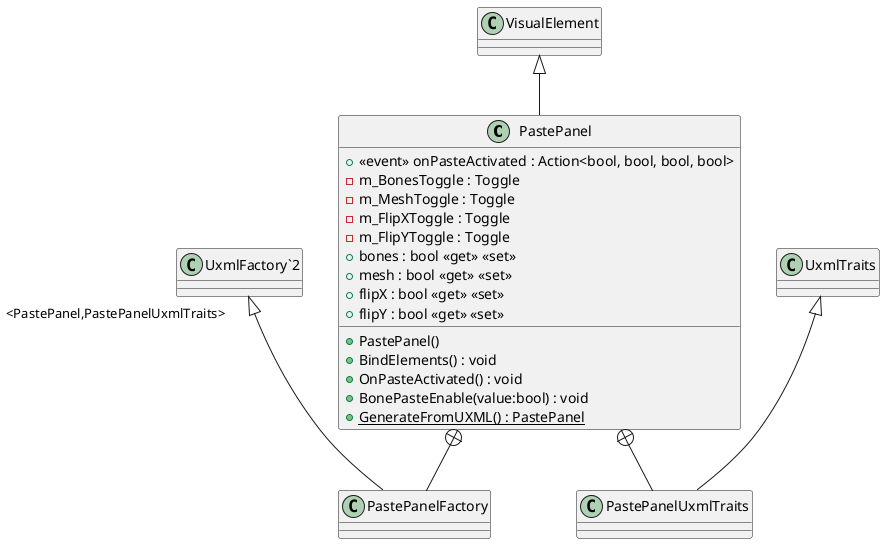 @startuml
class PastePanel {
    +  <<event>> onPasteActivated : Action<bool, bool, bool, bool> 
    - m_BonesToggle : Toggle
    - m_MeshToggle : Toggle
    - m_FlipXToggle : Toggle
    - m_FlipYToggle : Toggle
    + bones : bool <<get>> <<set>>
    + mesh : bool <<get>> <<set>>
    + flipX : bool <<get>> <<set>>
    + flipY : bool <<get>> <<set>>
    + PastePanel()
    + BindElements() : void
    + OnPasteActivated() : void
    + BonePasteEnable(value:bool) : void
    + {static} GenerateFromUXML() : PastePanel
}
class PastePanelFactory {
}
class PastePanelUxmlTraits {
}
VisualElement <|-- PastePanel
PastePanel +-- PastePanelFactory
"UxmlFactory`2" "<PastePanel,PastePanelUxmlTraits>" <|-- PastePanelFactory
PastePanel +-- PastePanelUxmlTraits
UxmlTraits <|-- PastePanelUxmlTraits
@enduml
